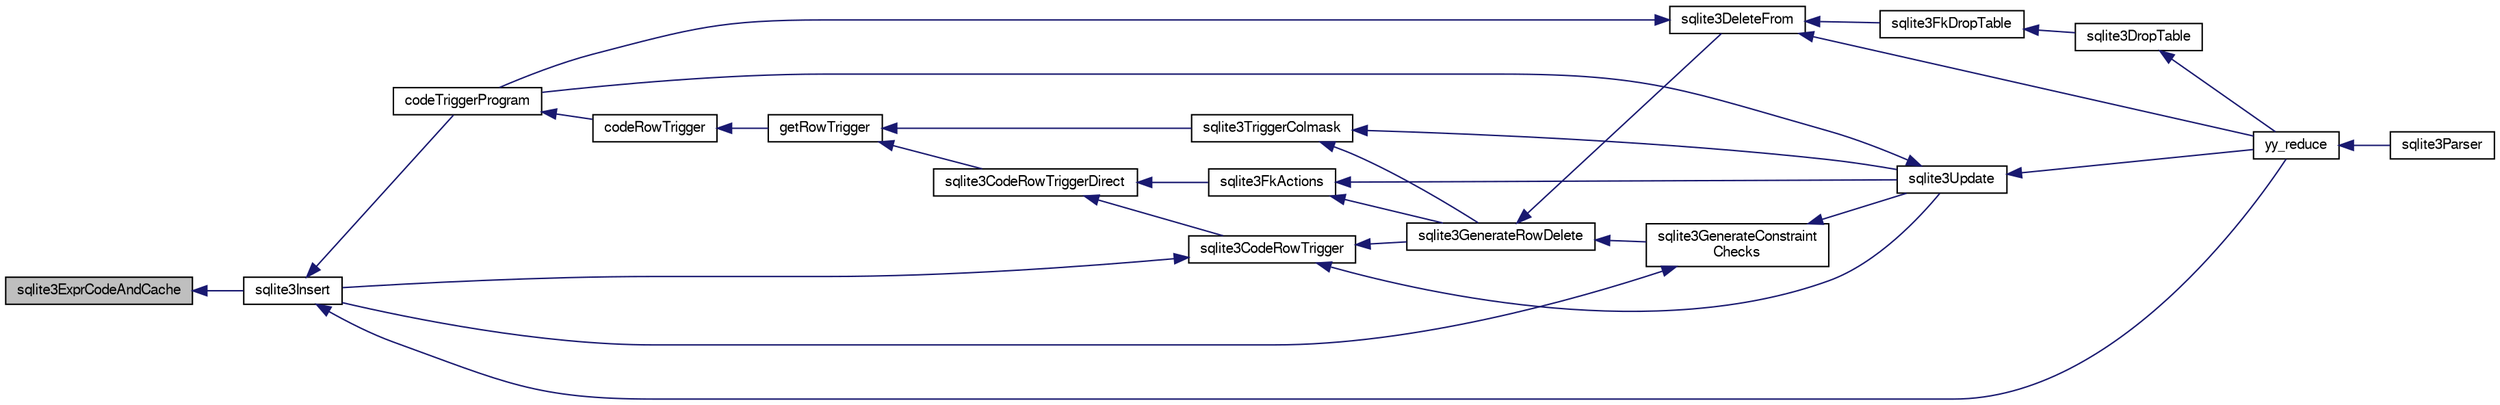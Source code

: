 digraph "sqlite3ExprCodeAndCache"
{
  edge [fontname="FreeSans",fontsize="10",labelfontname="FreeSans",labelfontsize="10"];
  node [fontname="FreeSans",fontsize="10",shape=record];
  rankdir="LR";
  Node519059 [label="sqlite3ExprCodeAndCache",height=0.2,width=0.4,color="black", fillcolor="grey75", style="filled", fontcolor="black"];
  Node519059 -> Node519060 [dir="back",color="midnightblue",fontsize="10",style="solid",fontname="FreeSans"];
  Node519060 [label="sqlite3Insert",height=0.2,width=0.4,color="black", fillcolor="white", style="filled",URL="$sqlite3_8c.html#a5b17c9c2000bae6bdff8e6be48d7dc2b"];
  Node519060 -> Node519061 [dir="back",color="midnightblue",fontsize="10",style="solid",fontname="FreeSans"];
  Node519061 [label="codeTriggerProgram",height=0.2,width=0.4,color="black", fillcolor="white", style="filled",URL="$sqlite3_8c.html#a120801f59d9281d201d2ff4b2606836e"];
  Node519061 -> Node519062 [dir="back",color="midnightblue",fontsize="10",style="solid",fontname="FreeSans"];
  Node519062 [label="codeRowTrigger",height=0.2,width=0.4,color="black", fillcolor="white", style="filled",URL="$sqlite3_8c.html#a463cea5aaaf388b560b206570a0022fc"];
  Node519062 -> Node519063 [dir="back",color="midnightblue",fontsize="10",style="solid",fontname="FreeSans"];
  Node519063 [label="getRowTrigger",height=0.2,width=0.4,color="black", fillcolor="white", style="filled",URL="$sqlite3_8c.html#a69626ef20b540d1a2b19cf56f3f45689"];
  Node519063 -> Node519064 [dir="back",color="midnightblue",fontsize="10",style="solid",fontname="FreeSans"];
  Node519064 [label="sqlite3CodeRowTriggerDirect",height=0.2,width=0.4,color="black", fillcolor="white", style="filled",URL="$sqlite3_8c.html#ad92829f9001bcf89a0299dad5a48acd4"];
  Node519064 -> Node519065 [dir="back",color="midnightblue",fontsize="10",style="solid",fontname="FreeSans"];
  Node519065 [label="sqlite3FkActions",height=0.2,width=0.4,color="black", fillcolor="white", style="filled",URL="$sqlite3_8c.html#a39159bd1623724946c22355ba7f3ef90"];
  Node519065 -> Node519066 [dir="back",color="midnightblue",fontsize="10",style="solid",fontname="FreeSans"];
  Node519066 [label="sqlite3GenerateRowDelete",height=0.2,width=0.4,color="black", fillcolor="white", style="filled",URL="$sqlite3_8c.html#a2c76cbf3027fc18fdbb8cb4cd96b77d9"];
  Node519066 -> Node519067 [dir="back",color="midnightblue",fontsize="10",style="solid",fontname="FreeSans"];
  Node519067 [label="sqlite3DeleteFrom",height=0.2,width=0.4,color="black", fillcolor="white", style="filled",URL="$sqlite3_8c.html#ab9b4b45349188b49eabb23f94608a091"];
  Node519067 -> Node519068 [dir="back",color="midnightblue",fontsize="10",style="solid",fontname="FreeSans"];
  Node519068 [label="sqlite3FkDropTable",height=0.2,width=0.4,color="black", fillcolor="white", style="filled",URL="$sqlite3_8c.html#a1218c6fc74e89152ceaa4760e82f5ef9"];
  Node519068 -> Node519069 [dir="back",color="midnightblue",fontsize="10",style="solid",fontname="FreeSans"];
  Node519069 [label="sqlite3DropTable",height=0.2,width=0.4,color="black", fillcolor="white", style="filled",URL="$sqlite3_8c.html#a5534f77364b5568783c0e50db3c9defb"];
  Node519069 -> Node519070 [dir="back",color="midnightblue",fontsize="10",style="solid",fontname="FreeSans"];
  Node519070 [label="yy_reduce",height=0.2,width=0.4,color="black", fillcolor="white", style="filled",URL="$sqlite3_8c.html#a7c419a9b25711c666a9a2449ef377f14"];
  Node519070 -> Node519071 [dir="back",color="midnightblue",fontsize="10",style="solid",fontname="FreeSans"];
  Node519071 [label="sqlite3Parser",height=0.2,width=0.4,color="black", fillcolor="white", style="filled",URL="$sqlite3_8c.html#a0327d71a5fabe0b6a343d78a2602e72a"];
  Node519067 -> Node519061 [dir="back",color="midnightblue",fontsize="10",style="solid",fontname="FreeSans"];
  Node519067 -> Node519070 [dir="back",color="midnightblue",fontsize="10",style="solid",fontname="FreeSans"];
  Node519066 -> Node519072 [dir="back",color="midnightblue",fontsize="10",style="solid",fontname="FreeSans"];
  Node519072 [label="sqlite3GenerateConstraint\lChecks",height=0.2,width=0.4,color="black", fillcolor="white", style="filled",URL="$sqlite3_8c.html#aef639c1e6a0c0a67ca6e7690ad931bd2"];
  Node519072 -> Node519060 [dir="back",color="midnightblue",fontsize="10",style="solid",fontname="FreeSans"];
  Node519072 -> Node519073 [dir="back",color="midnightblue",fontsize="10",style="solid",fontname="FreeSans"];
  Node519073 [label="sqlite3Update",height=0.2,width=0.4,color="black", fillcolor="white", style="filled",URL="$sqlite3_8c.html#ac5aa67c46e8cc8174566fabe6809fafa"];
  Node519073 -> Node519061 [dir="back",color="midnightblue",fontsize="10",style="solid",fontname="FreeSans"];
  Node519073 -> Node519070 [dir="back",color="midnightblue",fontsize="10",style="solid",fontname="FreeSans"];
  Node519065 -> Node519073 [dir="back",color="midnightblue",fontsize="10",style="solid",fontname="FreeSans"];
  Node519064 -> Node519074 [dir="back",color="midnightblue",fontsize="10",style="solid",fontname="FreeSans"];
  Node519074 [label="sqlite3CodeRowTrigger",height=0.2,width=0.4,color="black", fillcolor="white", style="filled",URL="$sqlite3_8c.html#a37f21393c74de4d01b16761ee9abacd9"];
  Node519074 -> Node519066 [dir="back",color="midnightblue",fontsize="10",style="solid",fontname="FreeSans"];
  Node519074 -> Node519060 [dir="back",color="midnightblue",fontsize="10",style="solid",fontname="FreeSans"];
  Node519074 -> Node519073 [dir="back",color="midnightblue",fontsize="10",style="solid",fontname="FreeSans"];
  Node519063 -> Node519075 [dir="back",color="midnightblue",fontsize="10",style="solid",fontname="FreeSans"];
  Node519075 [label="sqlite3TriggerColmask",height=0.2,width=0.4,color="black", fillcolor="white", style="filled",URL="$sqlite3_8c.html#acace8e99e37ae5e84ea03c65e820c540"];
  Node519075 -> Node519066 [dir="back",color="midnightblue",fontsize="10",style="solid",fontname="FreeSans"];
  Node519075 -> Node519073 [dir="back",color="midnightblue",fontsize="10",style="solid",fontname="FreeSans"];
  Node519060 -> Node519070 [dir="back",color="midnightblue",fontsize="10",style="solid",fontname="FreeSans"];
}
